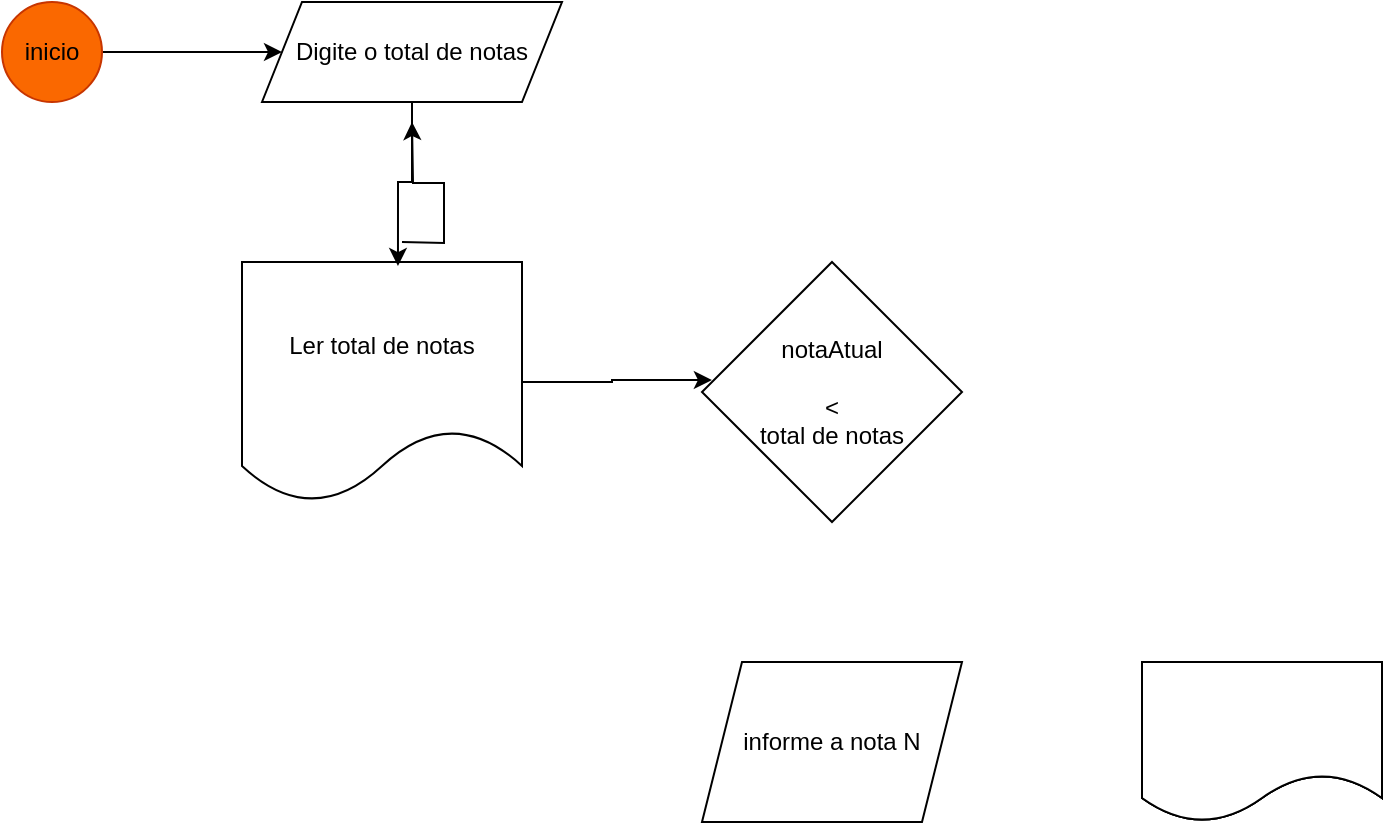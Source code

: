 <mxfile version="26.0.15">
  <diagram name="Página-1" id="v_yEJ2T_TndU8GWJPqLB">
    <mxGraphModel dx="1426" dy="781" grid="1" gridSize="10" guides="1" tooltips="1" connect="1" arrows="1" fold="1" page="1" pageScale="1" pageWidth="827" pageHeight="1169" math="0" shadow="0">
      <root>
        <mxCell id="0" />
        <mxCell id="1" parent="0" />
        <mxCell id="KcVQVdWg2HaO9E_A3gUF-9" style="edgeStyle=orthogonalEdgeStyle;rounded=0;orthogonalLoop=1;jettySize=auto;html=1;exitX=1;exitY=0.5;exitDx=0;exitDy=0;" edge="1" parent="1" source="KcVQVdWg2HaO9E_A3gUF-7" target="KcVQVdWg2HaO9E_A3gUF-8">
          <mxGeometry relative="1" as="geometry" />
        </mxCell>
        <mxCell id="KcVQVdWg2HaO9E_A3gUF-7" value="inicio" style="ellipse;whiteSpace=wrap;html=1;aspect=fixed;fillColor=#fa6800;fontColor=#000000;strokeColor=#C73500;" vertex="1" parent="1">
          <mxGeometry x="30" y="30" width="50" height="50" as="geometry" />
        </mxCell>
        <mxCell id="KcVQVdWg2HaO9E_A3gUF-12" style="edgeStyle=orthogonalEdgeStyle;rounded=0;orthogonalLoop=1;jettySize=auto;html=1;" edge="1" parent="1">
          <mxGeometry relative="1" as="geometry">
            <mxPoint x="235" y="90" as="targetPoint" />
            <mxPoint x="230" y="150" as="sourcePoint" />
          </mxGeometry>
        </mxCell>
        <mxCell id="KcVQVdWg2HaO9E_A3gUF-8" value="Digite o total de notas" style="shape=parallelogram;perimeter=parallelogramPerimeter;whiteSpace=wrap;html=1;fixedSize=1;" vertex="1" parent="1">
          <mxGeometry x="160" y="30" width="150" height="50" as="geometry" />
        </mxCell>
        <mxCell id="KcVQVdWg2HaO9E_A3gUF-10" value="Ler total de notas" style="shape=document;whiteSpace=wrap;html=1;boundedLbl=1;" vertex="1" parent="1">
          <mxGeometry x="150" y="160" width="140" height="120" as="geometry" />
        </mxCell>
        <mxCell id="KcVQVdWg2HaO9E_A3gUF-13" value="notaAtual&lt;div&gt;&lt;br&gt;&lt;/div&gt;&lt;div&gt;&amp;lt;&lt;/div&gt;&lt;div&gt;total de notas&lt;/div&gt;" style="rhombus;whiteSpace=wrap;html=1;" vertex="1" parent="1">
          <mxGeometry x="380" y="160" width="130" height="130" as="geometry" />
        </mxCell>
        <mxCell id="KcVQVdWg2HaO9E_A3gUF-14" style="edgeStyle=orthogonalEdgeStyle;rounded=0;orthogonalLoop=1;jettySize=auto;html=1;entryX=0.038;entryY=0.454;entryDx=0;entryDy=0;entryPerimeter=0;" edge="1" parent="1" source="KcVQVdWg2HaO9E_A3gUF-10" target="KcVQVdWg2HaO9E_A3gUF-13">
          <mxGeometry relative="1" as="geometry" />
        </mxCell>
        <mxCell id="KcVQVdWg2HaO9E_A3gUF-15" style="edgeStyle=orthogonalEdgeStyle;rounded=0;orthogonalLoop=1;jettySize=auto;html=1;entryX=0.557;entryY=0.017;entryDx=0;entryDy=0;entryPerimeter=0;" edge="1" parent="1" source="KcVQVdWg2HaO9E_A3gUF-8" target="KcVQVdWg2HaO9E_A3gUF-10">
          <mxGeometry relative="1" as="geometry" />
        </mxCell>
        <mxCell id="KcVQVdWg2HaO9E_A3gUF-16" value="informe a nota N" style="shape=parallelogram;perimeter=parallelogramPerimeter;whiteSpace=wrap;html=1;fixedSize=1;" vertex="1" parent="1">
          <mxGeometry x="380" y="360" width="130" height="80" as="geometry" />
        </mxCell>
        <mxCell id="KcVQVdWg2HaO9E_A3gUF-17" value="" style="shape=document;whiteSpace=wrap;html=1;boundedLbl=1;" vertex="1" parent="1">
          <mxGeometry x="600" y="360" width="120" height="80" as="geometry" />
        </mxCell>
        <mxCell id="KcVQVdWg2HaO9E_A3gUF-18" value="" style="shape=document;whiteSpace=wrap;html=1;boundedLbl=1;" vertex="1" parent="1">
          <mxGeometry x="600" y="360" width="120" height="80" as="geometry" />
        </mxCell>
        <mxCell id="KcVQVdWg2HaO9E_A3gUF-19" value="" style="shape=document;whiteSpace=wrap;html=1;boundedLbl=1;" vertex="1" parent="1">
          <mxGeometry x="600" y="360" width="120" height="80" as="geometry" />
        </mxCell>
      </root>
    </mxGraphModel>
  </diagram>
</mxfile>
